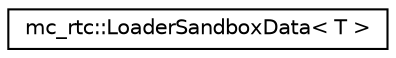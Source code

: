 digraph "Graphical Class Hierarchy"
{
 // INTERACTIVE_SVG=YES
  edge [fontname="Helvetica",fontsize="10",labelfontname="Helvetica",labelfontsize="10"];
  node [fontname="Helvetica",fontsize="10",shape=record];
  rankdir="LR";
  Node0 [label="mc_rtc::LoaderSandboxData\< T \>",height=0.2,width=0.4,color="black", fillcolor="white", style="filled",URL="$structmc__rtc_1_1LoaderSandboxData.html",tooltip="Holds sandbox data. "];
}
